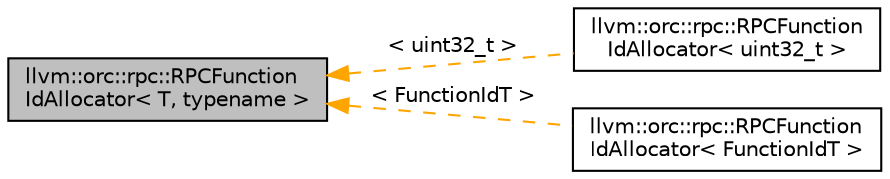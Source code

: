 digraph "llvm::orc::rpc::RPCFunctionIdAllocator&lt; T, typename &gt;"
{
 // LATEX_PDF_SIZE
  bgcolor="transparent";
  edge [fontname="Helvetica",fontsize="10",labelfontname="Helvetica",labelfontsize="10"];
  node [fontname="Helvetica",fontsize="10",shape="box"];
  rankdir="LR";
  Node1 [label="llvm::orc::rpc::RPCFunction\lIdAllocator\< T, typename \>",height=0.2,width=0.4,color="black", fillcolor="grey75", style="filled", fontcolor="black",tooltip="Allocates RPC function ids during autonegotiation."];
  Node1 -> Node2 [dir="back",color="orange",fontsize="10",style="dashed",label=" \< uint32_t \>" ,fontname="Helvetica"];
  Node2 [label="llvm::orc::rpc::RPCFunction\lIdAllocator\< uint32_t \>",height=0.2,width=0.4,color="black",URL="$classllvm_1_1orc_1_1rpc_1_1RPCFunctionIdAllocator.html",tooltip=" "];
  Node1 -> Node3 [dir="back",color="orange",fontsize="10",style="dashed",label=" \< FunctionIdT \>" ,fontname="Helvetica"];
  Node3 [label="llvm::orc::rpc::RPCFunction\lIdAllocator\< FunctionIdT \>",height=0.2,width=0.4,color="black",URL="$classllvm_1_1orc_1_1rpc_1_1RPCFunctionIdAllocator.html",tooltip=" "];
}
